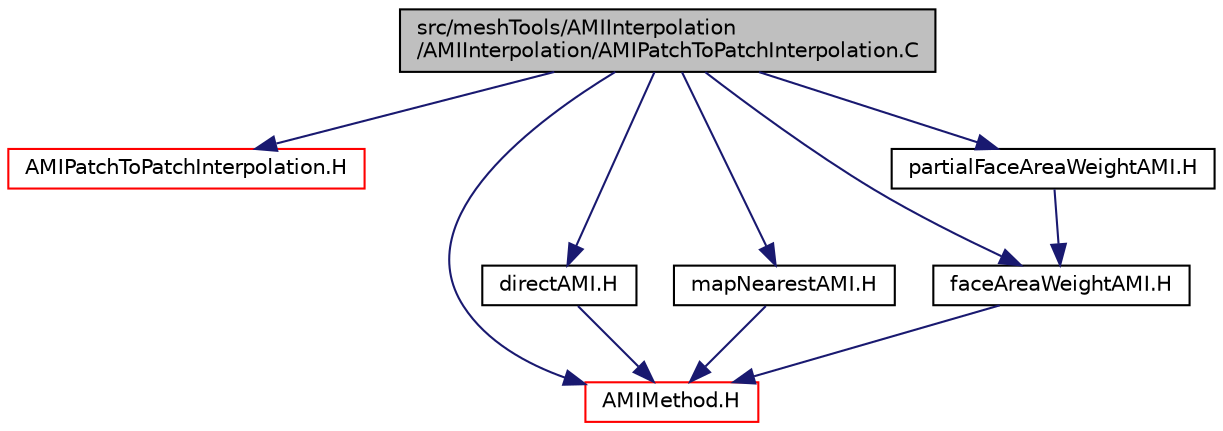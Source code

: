digraph "src/meshTools/AMIInterpolation/AMIInterpolation/AMIPatchToPatchInterpolation.C"
{
  bgcolor="transparent";
  edge [fontname="Helvetica",fontsize="10",labelfontname="Helvetica",labelfontsize="10"];
  node [fontname="Helvetica",fontsize="10",shape=record];
  Node1 [label="src/meshTools/AMIInterpolation\l/AMIInterpolation/AMIPatchToPatchInterpolation.C",height=0.2,width=0.4,color="black", fillcolor="grey75", style="filled", fontcolor="black"];
  Node1 -> Node2 [color="midnightblue",fontsize="10",style="solid",fontname="Helvetica"];
  Node2 [label="AMIPatchToPatchInterpolation.H",height=0.2,width=0.4,color="red",URL="$a07358.html"];
  Node1 -> Node3 [color="midnightblue",fontsize="10",style="solid",fontname="Helvetica"];
  Node3 [label="AMIMethod.H",height=0.2,width=0.4,color="red",URL="$a07346.html"];
  Node1 -> Node4 [color="midnightblue",fontsize="10",style="solid",fontname="Helvetica"];
  Node4 [label="directAMI.H",height=0.2,width=0.4,color="black",URL="$a07350.html"];
  Node4 -> Node3 [color="midnightblue",fontsize="10",style="solid",fontname="Helvetica"];
  Node1 -> Node5 [color="midnightblue",fontsize="10",style="solid",fontname="Helvetica"];
  Node5 [label="mapNearestAMI.H",height=0.2,width=0.4,color="black",URL="$a07354.html"];
  Node5 -> Node3 [color="midnightblue",fontsize="10",style="solid",fontname="Helvetica"];
  Node1 -> Node6 [color="midnightblue",fontsize="10",style="solid",fontname="Helvetica"];
  Node6 [label="faceAreaWeightAMI.H",height=0.2,width=0.4,color="black",URL="$a07352.html"];
  Node6 -> Node3 [color="midnightblue",fontsize="10",style="solid",fontname="Helvetica"];
  Node1 -> Node7 [color="midnightblue",fontsize="10",style="solid",fontname="Helvetica"];
  Node7 [label="partialFaceAreaWeightAMI.H",height=0.2,width=0.4,color="black",URL="$a07356.html"];
  Node7 -> Node6 [color="midnightblue",fontsize="10",style="solid",fontname="Helvetica"];
}
